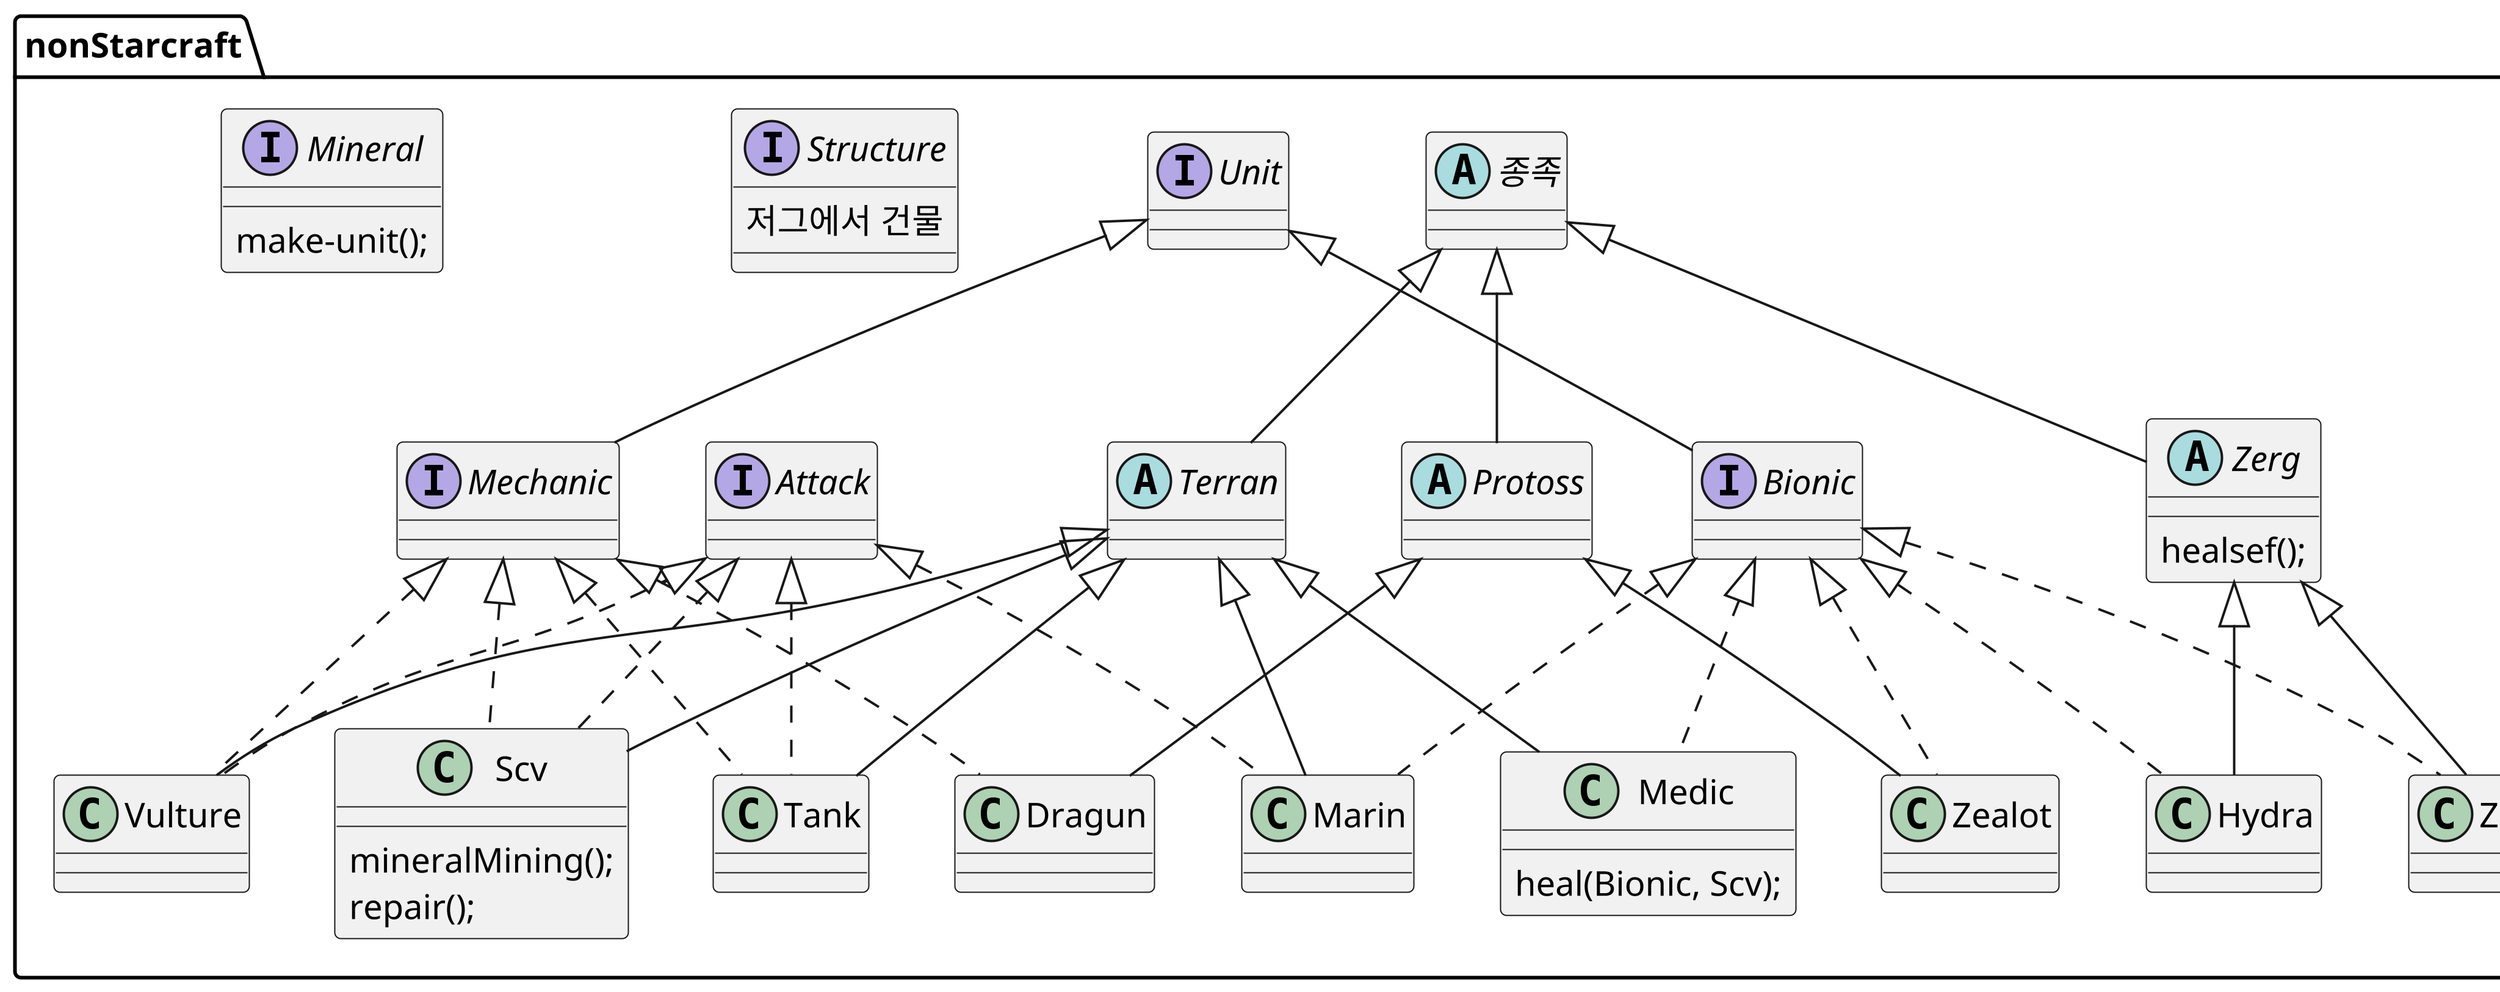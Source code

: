 @startuml
scale 5

package "nonStarcraft" {

abstract class 종족 {
}

abstract class Terran extends 종족 {
}

abstract class Zerg extends 종족 {
    healsef();
}

abstract class Protoss extends 종족 {
}


interface Unit {
}

interface Structure {
저그에서 건물
}


interface Bionic implements Unit {
}

interface Mechanic implements Unit {
}


class Marin extends Terran implements Bionic, Attack {
}

class Medic extends Terran implements Bionic {
    heal(Bionic, Scv);
}

class Scv extends Terran implements Mechanic, Attack {
 mineralMining();
 repair();
}

class Tank extends Terran implements Mechanic, Attack {
}

class Vulture extends Terran implements Mechanic, Attack {
}


class Zergling extends Zerg implements Bionic {
}

class Hydra extends Zerg implements Bionic {

}

class Zealot extends Protoss implements Bionic {
}

class Dragun extends Protoss implements Mechanic {
}


interface Mineral {
    make-unit();
}

interface Attack {
}

}



@enduml